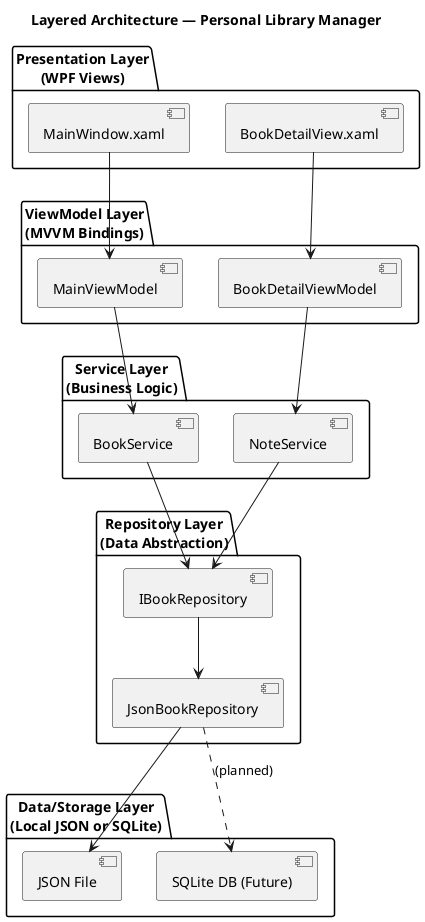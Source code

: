 @startuml
title Layered Architecture — Personal Library Manager

package "Presentation Layer\n(WPF Views)" {
  [MainWindow.xaml]
  [BookDetailView.xaml]
}

package "ViewModel Layer\n(MVVM Bindings)" {
  [MainViewModel]
  [BookDetailViewModel]
}

package "Service Layer\n(Business Logic)" {
  [BookService]
  [NoteService]
}

package "Repository Layer\n(Data Abstraction)" {
  [IBookRepository]
  [JsonBookRepository]
}

package "Data/Storage Layer\n(Local JSON or SQLite)" {
  [JSON File]
  [SQLite DB (Future)]
}

[MainWindow.xaml] --> [MainViewModel]
[BookDetailView.xaml] --> [BookDetailViewModel]

[MainViewModel] --> [BookService]
[BookDetailViewModel] --> [NoteService]

[BookService] --> [IBookRepository]
[NoteService] --> [IBookRepository]

[IBookRepository] --> [JsonBookRepository]
[JsonBookRepository] --> [JSON File]
[JsonBookRepository] ..> [SQLite DB (Future)] : (planned)

@enduml
